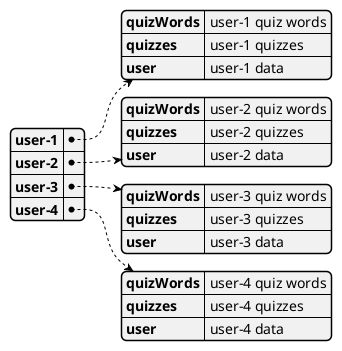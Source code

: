 @startjson
{
  "user-1": {
    "quizWords": "user-1 quiz words",
    "quizzes": "user-1 quizzes",
    "user": "user-1 data"
  },
  "user-2": {
    "quizWords": "user-2 quiz words",
    "quizzes": "user-2 quizzes",
    "user": "user-2 data"
  },
  "user-3": {
    "quizWords": "user-3 quiz words",
    "quizzes": "user-3 quizzes",
    "user": "user-3 data"
  },
  "user-4": {
    "quizWords": "user-4 quiz words",
    "quizzes": "user-4 quizzes",
    "user": "user-4 data"
  }
}
@endjson